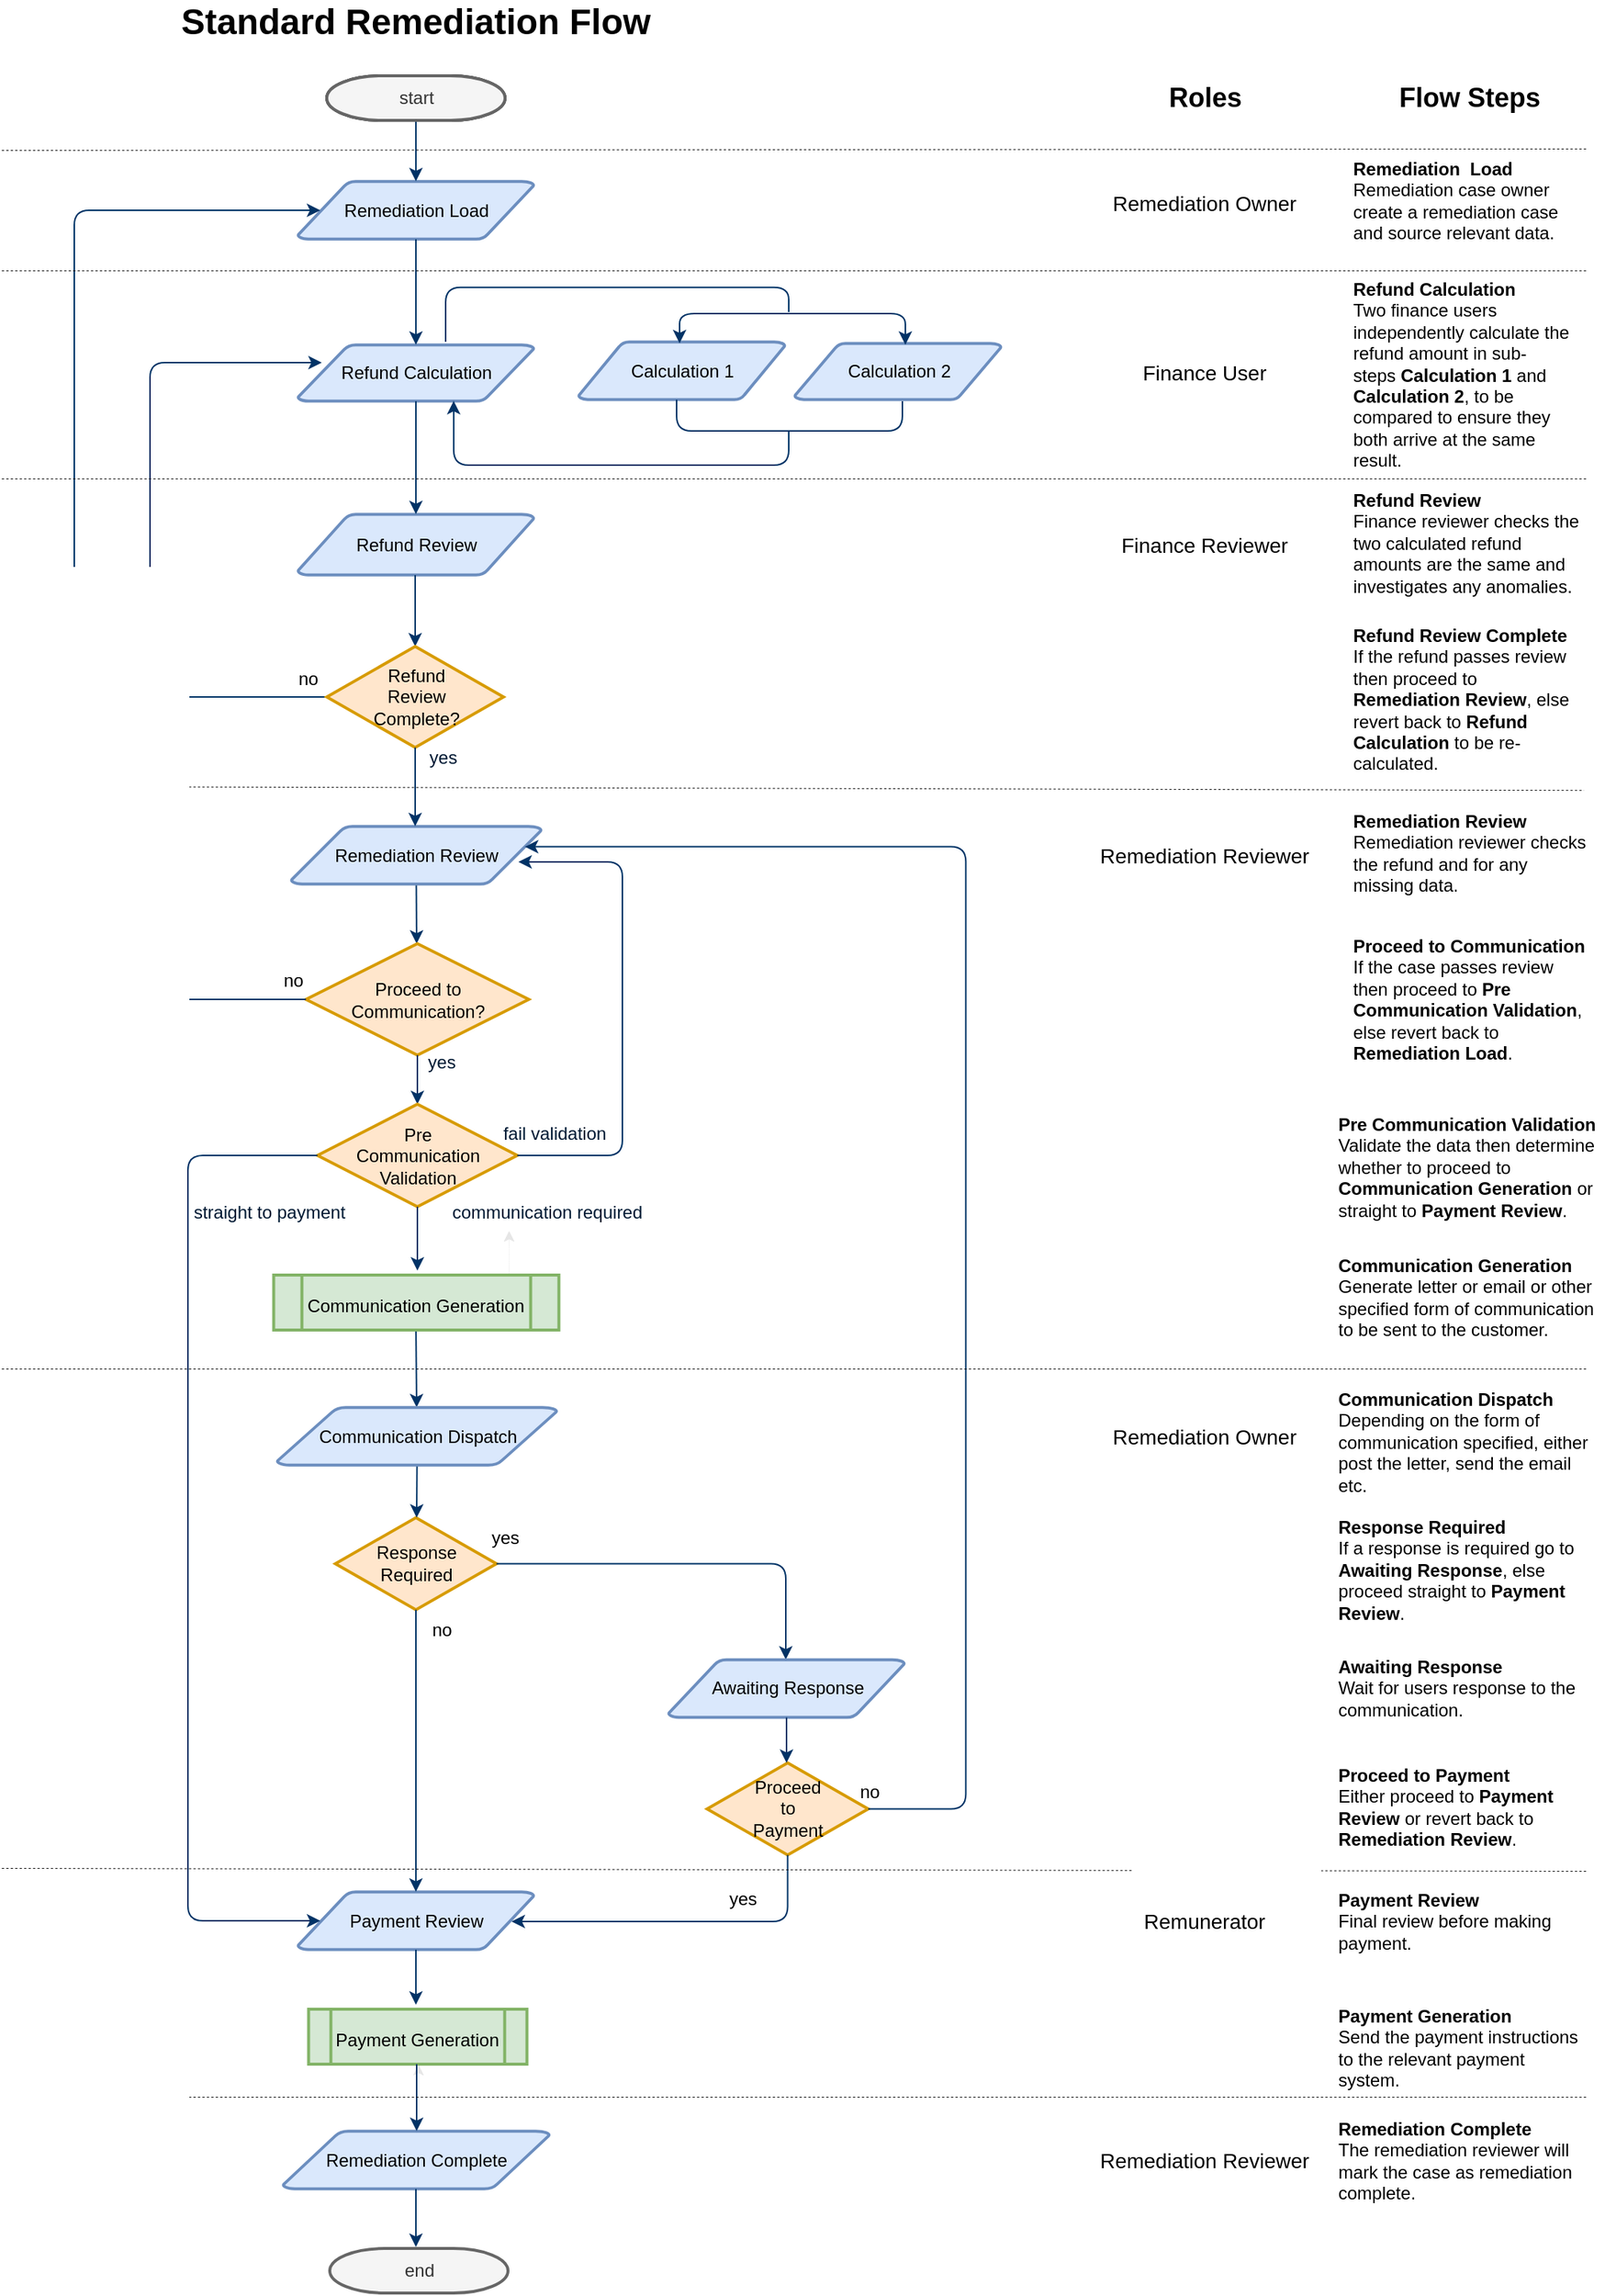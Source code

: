 <mxfile version="18.1.2" type="device"><diagram id="6a731a19-8d31-9384-78a2-239565b7b9f0" name="Page-1"><mxGraphModel dx="1247" dy="699" grid="1" gridSize="10" guides="1" tooltips="1" connect="1" arrows="1" fold="1" page="1" pageScale="1" pageWidth="1169" pageHeight="827" background="none" math="0" shadow="0"><root><mxCell id="0"/><mxCell id="1" parent="0"/><mxCell id="2" value="start" style="shape=mxgraph.flowchart.terminator;strokeWidth=2;gradientColor=none;gradientDirection=north;fontStyle=0;html=1;" parent="1" vertex="1"><mxGeometry x="271" y="81" width="120" height="30" as="geometry"/></mxCell><mxCell id="3" value="Remediation Load" style="shape=mxgraph.flowchart.data;strokeWidth=2;gradientDirection=north;fontStyle=0;html=1;fillColor=#dae8fc;strokeColor=#6c8ebf;" parent="1" vertex="1"><mxGeometry x="251.5" y="152" width="159" height="39" as="geometry"/></mxCell><mxCell id="4" value="Refund Calculation" style="shape=mxgraph.flowchart.data;strokeWidth=2;gradientDirection=north;fontStyle=0;html=1;fillColor=#dae8fc;strokeColor=#6c8ebf;" parent="1" vertex="1"><mxGeometry x="251.5" y="262" width="159" height="38" as="geometry"/></mxCell><mxCell id="7" style="fontStyle=1;strokeColor=#003366;strokeWidth=1;html=1;" parent="1" source="2" target="3" edge="1"><mxGeometry relative="1" as="geometry"/></mxCell><mxCell id="9" style="fontStyle=1;strokeColor=#003366;strokeWidth=1;html=1;exitX=0.5;exitY=1;exitDx=0;exitDy=0;exitPerimeter=0;" parent="1" source="3" target="4" edge="1"><mxGeometry relative="1" as="geometry"><mxPoint x="329.5" y="251" as="sourcePoint"/><mxPoint x="330" y="301" as="targetPoint"/></mxGeometry></mxCell><mxCell id="13" value="Refund Review" style="shape=mxgraph.flowchart.data;strokeWidth=2;gradientDirection=north;fontStyle=0;html=1;fillColor=#dae8fc;strokeColor=#6c8ebf;" parent="1" vertex="1"><mxGeometry x="251.5" y="376" width="159" height="41" as="geometry"/></mxCell><mxCell id="17" value="" style="edgeStyle=elbowEdgeStyle;elbow=horizontal;fontStyle=1;strokeColor=#003366;strokeWidth=1;html=1;" parent="1" source="4" target="13" edge="1"><mxGeometry x="11" y="53" width="100" height="100" as="geometry"><mxPoint x="11" y="153" as="sourcePoint"/><mxPoint x="111" y="53" as="targetPoint"/></mxGeometry></mxCell><mxCell id="21" value="" style="edgeStyle=elbowEdgeStyle;elbow=horizontal;fontStyle=1;strokeColor=#003366;strokeWidth=1;html=1;entryX=0.5;entryY=0;entryDx=0;entryDy=0;entryPerimeter=0;" parent="1" source="13" target="iM50HXTW-VpUCicbooZw-65" edge="1"><mxGeometry x="11" y="63" width="100" height="100" as="geometry"><mxPoint x="11" y="163" as="sourcePoint"/><mxPoint x="332" y="623" as="targetPoint"/></mxGeometry></mxCell><mxCell id="23" value="" style="edgeStyle=elbowEdgeStyle;elbow=horizontal;exitX=0.5;exitY=1;exitPerimeter=0;fontStyle=1;strokeColor=#003366;strokeWidth=1;html=1;exitDx=0;exitDy=0;entryX=0.5;entryY=0;entryDx=0;entryDy=0;entryPerimeter=0;" parent="1" source="iM50HXTW-VpUCicbooZw-66" target="iM50HXTW-VpUCicbooZw-68" edge="1"><mxGeometry x="10" y="-47" width="100" height="100" as="geometry"><mxPoint x="331" y="813" as="sourcePoint"/><mxPoint x="332" y="646" as="targetPoint"/><Array as="points"/></mxGeometry></mxCell><mxCell id="24" value="Response &lt;br&gt;Required" style="shape=mxgraph.flowchart.decision;strokeWidth=2;gradientDirection=north;fontStyle=0;html=1;fillColor=#ffe6cc;strokeColor=#d79b00;" parent="1" vertex="1"><mxGeometry x="276.75" y="1051.25" width="108.5" height="62" as="geometry"/></mxCell><mxCell id="27" value="yes" style="text;fontStyle=0;html=1;strokeColor=none;gradientColor=none;fillColor=none;strokeWidth=2;" parent="1" vertex="1"><mxGeometry x="380" y="1051.25" width="40" height="26" as="geometry"/></mxCell><mxCell id="40" value="end" style="shape=mxgraph.flowchart.terminator;strokeWidth=2;gradientDirection=north;fontStyle=0;html=1;fillColor=#f5f5f5;fontColor=#333333;strokeColor=#666666;" parent="1" vertex="1"><mxGeometry x="273" y="1543" width="120" height="30" as="geometry"/></mxCell><mxCell id="46" value="no" style="text;fontStyle=0;html=1;strokeColor=none;gradientColor=none;fillColor=none;strokeWidth=2;" parent="1" vertex="1"><mxGeometry x="340" y="1113.25" width="40" height="26" as="geometry"/></mxCell><mxCell id="54" value="" style="edgeStyle=elbowEdgeStyle;elbow=horizontal;exitX=0.5;exitY=1;entryX=0.095;entryY=0.5;entryPerimeter=0;fontStyle=1;strokeColor=#003366;strokeWidth=1;html=1;entryDx=0;entryDy=0;exitDx=0;exitDy=0;" parent="1" source="iM50HXTW-VpUCicbooZw-89" edge="1"><mxGeometry x="12" y="53" width="100" height="100" as="geometry"><mxPoint x="284" y="460.5" as="sourcePoint"/><mxPoint x="267.605" y="274" as="targetPoint"/><Array as="points"><mxPoint x="152" y="473"/><mxPoint x="132" y="1023"/></Array></mxGeometry></mxCell><mxCell id="iM50HXTW-VpUCicbooZw-56" value="" style="edgeStyle=elbowEdgeStyle;elbow=vertical;fontStyle=1;strokeColor=#003366;strokeWidth=1;html=1;endArrow=none;endFill=0;" parent="1" edge="1"><mxGeometry x="-214.37" y="-926.6" width="100" height="100" as="geometry"><mxPoint x="351" y="260" as="sourcePoint"/><mxPoint x="582" y="240" as="targetPoint"/><Array as="points"><mxPoint x="400.63" y="223.4"/><mxPoint x="410.63" y="213.4"/><mxPoint x="410.63" y="253.4"/><mxPoint x="610.63" y="233.4"/><mxPoint x="410.63" y="253.4"/><mxPoint x="610.63" y="223.4"/><mxPoint x="640.63" y="213.4"/><mxPoint x="550.63" y="203.4"/><mxPoint x="450.63" y="313.4"/><mxPoint x="450.63" y="243.4"/><mxPoint x="570.63" y="233.4"/><mxPoint x="550.63" y="283.4"/><mxPoint x="490.63" y="323.4"/><mxPoint x="450.63" y="273.4"/><mxPoint x="450.63" y="263.4"/><mxPoint x="490.63" y="243.4"/><mxPoint x="430.63" y="273.4"/><mxPoint x="450.63" y="223.4"/><mxPoint x="620.63" y="173.4"/></Array></mxGeometry></mxCell><mxCell id="iM50HXTW-VpUCicbooZw-57" value="Calculation 1" style="shape=mxgraph.flowchart.data;strokeWidth=2;gradientDirection=north;fontStyle=0;html=1;fillColor=#dae8fc;strokeColor=#6c8ebf;" parent="1" vertex="1"><mxGeometry x="440.5" y="260" width="139" height="39" as="geometry"/></mxCell><mxCell id="iM50HXTW-VpUCicbooZw-61" value="Calculation 2" style="shape=mxgraph.flowchart.data;strokeWidth=2;gradientDirection=north;fontStyle=0;html=1;fillColor=#dae8fc;strokeColor=#6c8ebf;" parent="1" vertex="1"><mxGeometry x="586" y="261" width="139" height="38" as="geometry"/></mxCell><mxCell id="iM50HXTW-VpUCicbooZw-62" value="" style="edgeStyle=elbowEdgeStyle;elbow=vertical;fontStyle=1;strokeColor=#003366;strokeWidth=1;html=1;startArrow=classic;endFill=1;" parent="1" edge="1"><mxGeometry x="188" y="-1209" width="100" height="100" as="geometry"><mxPoint x="660.5" y="262" as="sourcePoint"/><mxPoint x="508.5" y="261" as="targetPoint"/><Array as="points"><mxPoint x="610.5" y="241"/></Array></mxGeometry></mxCell><mxCell id="iM50HXTW-VpUCicbooZw-63" value="" style="edgeStyle=elbowEdgeStyle;elbow=vertical;fontStyle=1;strokeColor=#003366;strokeWidth=1;html=1;exitX=0.66;exitY=0.995;exitDx=0;exitDy=0;exitPerimeter=0;startArrow=classic;endArrow=none;endFill=0;" parent="1" source="4" edge="1"><mxGeometry x="-214.37" y="-845.6" width="100" height="100" as="geometry"><mxPoint x="350.997" y="336.0" as="sourcePoint"/><mxPoint x="582" y="320" as="targetPoint"/><Array as="points"><mxPoint x="481" y="343"/><mxPoint x="410.63" y="294.4"/><mxPoint x="410.63" y="334.4"/><mxPoint x="610.63" y="314.4"/><mxPoint x="410.63" y="334.4"/><mxPoint x="610.63" y="304.4"/><mxPoint x="640.63" y="294.4"/><mxPoint x="550.63" y="284.4"/><mxPoint x="450.63" y="394.4"/><mxPoint x="450.63" y="324.4"/><mxPoint x="570.63" y="314.4"/><mxPoint x="550.63" y="364.4"/><mxPoint x="490.63" y="404.4"/><mxPoint x="450.63" y="354.4"/><mxPoint x="450.63" y="344.4"/><mxPoint x="490.63" y="324.4"/><mxPoint x="430.63" y="354.4"/><mxPoint x="450.63" y="304.4"/><mxPoint x="620.63" y="254.4"/></Array></mxGeometry></mxCell><mxCell id="iM50HXTW-VpUCicbooZw-65" value="Refund&lt;br&gt;Review&lt;br&gt;Complete?" style="shape=mxgraph.flowchart.decision;strokeWidth=2;gradientDirection=north;fontStyle=0;html=1;fillColor=#ffe6cc;strokeColor=#d79b00;" parent="1" vertex="1"><mxGeometry x="271" y="465" width="119" height="68" as="geometry"/></mxCell><mxCell id="iM50HXTW-VpUCicbooZw-66" value="&lt;font style=&quot;font-size: 12px;&quot;&gt;Remediation&amp;nbsp;Review&lt;/font&gt;" style="shape=mxgraph.flowchart.data;strokeWidth=2;gradientDirection=north;fontStyle=0;html=1;fillColor=#dae8fc;strokeColor=#6c8ebf;" parent="1" vertex="1"><mxGeometry x="247" y="586" width="168.5" height="39" as="geometry"/></mxCell><mxCell id="iM50HXTW-VpUCicbooZw-67" value="" style="edgeStyle=elbowEdgeStyle;elbow=horizontal;fontStyle=1;strokeColor=#003366;strokeWidth=1;html=1;" parent="1" source="iM50HXTW-VpUCicbooZw-65" target="iM50HXTW-VpUCicbooZw-66" edge="1"><mxGeometry x="9" y="-148" width="100" height="100" as="geometry"><mxPoint x="330" y="712" as="sourcePoint"/><mxPoint x="330" y="772" as="targetPoint"/></mxGeometry></mxCell><mxCell id="iM50HXTW-VpUCicbooZw-68" value="Proceed to&lt;br&gt;Communication?" style="shape=mxgraph.flowchart.decision;strokeWidth=2;gradientDirection=north;fontStyle=0;html=1;fillColor=#ffe6cc;strokeColor=#d79b00;" parent="1" vertex="1"><mxGeometry x="257" y="665" width="150" height="75" as="geometry"/></mxCell><mxCell id="iM50HXTW-VpUCicbooZw-70" value="yes" style="text;fontColor=#001933;fontStyle=0;html=1;strokeColor=none;gradientColor=none;fillColor=none;strokeWidth=2;align=center;" parent="1" vertex="1"><mxGeometry x="329" y="526" width="40" height="26" as="geometry"/></mxCell><mxCell id="iM50HXTW-VpUCicbooZw-72" value="" style="edgeStyle=elbowEdgeStyle;elbow=horizontal;exitX=0.5;exitY=1;fontStyle=1;strokeColor=#003366;strokeWidth=1;html=1;exitDx=0;exitDy=0;exitPerimeter=0;entryX=0.5;entryY=0;entryDx=0;entryDy=0;entryPerimeter=0;" parent="1" target="iM50HXTW-VpUCicbooZw-115" edge="1"><mxGeometry x="7" y="130" width="100" height="100" as="geometry"><mxPoint x="332" y="740" as="sourcePoint"/><mxPoint x="332" y="780" as="targetPoint"/><Array as="points"/></mxGeometry></mxCell><mxCell id="iM50HXTW-VpUCicbooZw-73" value="yes" style="text;fontColor=#001933;fontStyle=0;html=1;strokeColor=none;gradientColor=none;fillColor=none;strokeWidth=2;align=center;" parent="1" vertex="1"><mxGeometry x="328" y="731" width="40" height="26" as="geometry"/></mxCell><mxCell id="iM50HXTW-VpUCicbooZw-76" value="" style="edgeStyle=elbowEdgeStyle;elbow=horizontal;exitX=0;exitY=0.5;exitPerimeter=0;entryX=0.095;entryY=0.5;entryPerimeter=0;fontStyle=1;strokeColor=#003366;strokeWidth=1;html=1;entryDx=0;entryDy=0;exitDx=0;exitDy=0;" parent="1" source="iM50HXTW-VpUCicbooZw-68" target="3" edge="1"><mxGeometry x="0.5" y="280" width="100" height="100" as="geometry"><mxPoint x="272.5" y="868.5" as="sourcePoint"/><mxPoint x="256.105" y="590" as="targetPoint"/><Array as="points"><mxPoint x="101" y="731"/><mxPoint x="120.5" y="1250"/></Array></mxGeometry></mxCell><mxCell id="iM50HXTW-VpUCicbooZw-77" value="no" style="text;fontStyle=0;html=1;strokeColor=none;gradientColor=none;fillColor=none;strokeWidth=2;" parent="1" vertex="1"><mxGeometry x="240" y="676" width="40" height="26" as="geometry"/></mxCell><mxCell id="iM50HXTW-VpUCicbooZw-81" value="" style="edgeStyle=elbowEdgeStyle;elbow=horizontal;fontStyle=1;strokeColor=#003366;strokeWidth=1;html=1;exitX=0.5;exitY=1;exitDx=0;exitDy=0;exitPerimeter=0;" parent="1" edge="1" source="iM50HXTW-VpUCicbooZw-128"><mxGeometry x="8.96" y="14.5" width="100" height="100" as="geometry"><mxPoint x="330.0" y="1017.901" as="sourcePoint"/><mxPoint x="330.96" y="1051.25" as="targetPoint"/><Array as="points"/></mxGeometry></mxCell><mxCell id="iM50HXTW-VpUCicbooZw-83" value="" style="edgeStyle=elbowEdgeStyle;elbow=horizontal;fontStyle=1;strokeColor=#003366;strokeWidth=1;html=1;exitX=0.492;exitY=0.843;exitDx=0;exitDy=0;exitPerimeter=0;entryX=0.5;entryY=0;entryDx=0;entryDy=0;entryPerimeter=0;" parent="1" target="iM50HXTW-VpUCicbooZw-128" edge="1"><mxGeometry x="11" y="22.25" width="100" height="100" as="geometry"><mxPoint x="331.04" y="923.72" as="sourcePoint"/><mxPoint x="332" y="965" as="targetPoint"/></mxGeometry></mxCell><mxCell id="iM50HXTW-VpUCicbooZw-87" value="" style="edgeStyle=elbowEdgeStyle;elbow=vertical;fontStyle=1;strokeColor=#003366;strokeWidth=1;html=1;startArrow=none;endFill=0;startFill=0;endArrow=none;" parent="1" edge="1"><mxGeometry x="186" y="-1171" width="100" height="100" as="geometry"><mxPoint x="658.5" y="300" as="sourcePoint"/><mxPoint x="506.5" y="299" as="targetPoint"/><Array as="points"><mxPoint x="578.5" y="320"/></Array></mxGeometry></mxCell><mxCell id="iM50HXTW-VpUCicbooZw-89" value="no" style="text;fontStyle=0;html=1;strokeColor=none;gradientColor=none;fillColor=none;strokeWidth=2;" parent="1" vertex="1"><mxGeometry x="250" y="473" width="40" height="26" as="geometry"/></mxCell><mxCell id="iM50HXTW-VpUCicbooZw-95" value="Proceed&lt;br&gt;to &lt;br&gt;Payment" style="shape=mxgraph.flowchart.decision;strokeWidth=2;gradientDirection=north;fontStyle=0;html=1;fillColor=#ffe6cc;strokeColor=#d79b00;" parent="1" vertex="1"><mxGeometry x="527" y="1216.25" width="108.5" height="62" as="geometry"/></mxCell><mxCell id="iM50HXTW-VpUCicbooZw-96" value="" style="edgeStyle=elbowEdgeStyle;elbow=horizontal;exitX=1;exitY=0.5;exitPerimeter=0;fontStyle=1;strokeColor=#003366;strokeWidth=1;html=1;endArrow=classic;endFill=1;entryX=0.5;entryY=0;entryDx=0;entryDy=0;entryPerimeter=0;" parent="1" source="24" target="iM50HXTW-VpUCicbooZw-97" edge="1"><mxGeometry x="11" y="281" width="100" height="100" as="geometry"><mxPoint x="385.25" y="1082.25" as="sourcePoint"/><mxPoint x="590" y="1070" as="targetPoint"/><Array as="points"><mxPoint x="580" y="1100"/></Array></mxGeometry></mxCell><mxCell id="iM50HXTW-VpUCicbooZw-97" value="Awaiting Response" style="shape=mxgraph.flowchart.data;strokeWidth=2;gradientDirection=north;fontStyle=0;html=1;fillColor=#dae8fc;strokeColor=#6c8ebf;" parent="1" vertex="1"><mxGeometry x="501" y="1146.75" width="159" height="39" as="geometry"/></mxCell><mxCell id="iM50HXTW-VpUCicbooZw-101" value="" style="edgeStyle=elbowEdgeStyle;elbow=horizontal;exitX=1;exitY=0.5;exitPerimeter=0;entryX=0.934;entryY=0.354;fontStyle=1;strokeColor=#003366;strokeWidth=1;html=1;entryDx=0;entryDy=0;exitDx=0;exitDy=0;entryPerimeter=0;" parent="1" source="iM50HXTW-VpUCicbooZw-95" edge="1" target="iM50HXTW-VpUCicbooZw-66"><mxGeometry x="391.2" y="852" width="100" height="100" as="geometry"><mxPoint x="663.2" y="1259.5" as="sourcePoint"/><mxPoint x="646.805" y="1073" as="targetPoint"/><Array as="points"><mxPoint x="701.2" y="1162.25"/><mxPoint x="511.2" y="1822"/></Array></mxGeometry></mxCell><mxCell id="iM50HXTW-VpUCicbooZw-146" value="" style="edgeStyle=elbowEdgeStyle;rounded=1;orthogonalLoop=1;jettySize=auto;html=1;dashed=1;dashPattern=1 1;fontSize=18;startArrow=none;startFill=0;endArrow=classic;endFill=1;strokeColor=#E6E6E6;strokeWidth=0.5;" parent="1" source="iM50HXTW-VpUCicbooZw-103" target="iM50HXTW-VpUCicbooZw-122" edge="1"><mxGeometry relative="1" as="geometry"/></mxCell><mxCell id="iM50HXTW-VpUCicbooZw-103" value="&lt;font style=&quot;font-size: 12px;&quot;&gt;Remediation&amp;nbsp;Complete&lt;/font&gt;" style="shape=mxgraph.flowchart.data;strokeWidth=2;gradientDirection=north;fontStyle=0;html=1;fillColor=#dae8fc;strokeColor=#6c8ebf;" parent="1" vertex="1"><mxGeometry x="241.5" y="1464" width="179.5" height="39" as="geometry"/></mxCell><mxCell id="iM50HXTW-VpUCicbooZw-105" value="Payment Review" style="shape=mxgraph.flowchart.data;strokeWidth=2;gradientDirection=north;fontStyle=0;html=1;fillColor=#dae8fc;strokeColor=#6c8ebf;" parent="1" vertex="1"><mxGeometry x="251.5" y="1303" width="159" height="39" as="geometry"/></mxCell><mxCell id="iM50HXTW-VpUCicbooZw-106" value="" style="edgeStyle=elbowEdgeStyle;elbow=vertical;exitX=0.5;exitY=1;exitPerimeter=0;fontStyle=1;strokeColor=#003366;strokeWidth=1;html=1;exitDx=0;exitDy=0;entryX=0.905;entryY=0.5;entryDx=0;entryDy=0;entryPerimeter=0;" parent="1" source="iM50HXTW-VpUCicbooZw-95" target="iM50HXTW-VpUCicbooZw-105" edge="1"><mxGeometry x="111" y="92" width="100" height="100" as="geometry"><mxPoint x="572.75" y="1296.25" as="sourcePoint"/><mxPoint x="471" y="1343" as="targetPoint"/><Array as="points"><mxPoint x="481" y="1323"/></Array></mxGeometry></mxCell><mxCell id="iM50HXTW-VpUCicbooZw-107" style="edgeStyle=elbowEdgeStyle;rounded=1;orthogonalLoop=1;jettySize=auto;html=1;entryX=0.5;entryY=0;entryDx=0;entryDy=0;entryPerimeter=0;startArrow=none;startFill=0;endArrow=classic;endFill=1;" parent="1" source="iM50HXTW-VpUCicbooZw-105" target="iM50HXTW-VpUCicbooZw-105" edge="1"><mxGeometry relative="1" as="geometry"/></mxCell><mxCell id="iM50HXTW-VpUCicbooZw-109" value="" style="edgeStyle=elbowEdgeStyle;elbow=horizontal;fontStyle=1;strokeColor=#003366;strokeWidth=1;html=1;exitX=0.5;exitY=1;exitDx=0;exitDy=0;exitPerimeter=0;entryX=0.5;entryY=0;entryDx=0;entryDy=0;entryPerimeter=0;" parent="1" source="24" target="iM50HXTW-VpUCicbooZw-105" edge="1"><mxGeometry x="9.96" y="135.85" width="100" height="100" as="geometry"><mxPoint x="331" y="1139.251" as="sourcePoint"/><mxPoint x="331" y="1201" as="targetPoint"/></mxGeometry></mxCell><mxCell id="iM50HXTW-VpUCicbooZw-110" value="" style="edgeStyle=elbowEdgeStyle;elbow=horizontal;fontStyle=1;strokeColor=#003366;strokeWidth=1;html=1;exitX=0.5;exitY=1;exitDx=0;exitDy=0;exitPerimeter=0;" parent="1" source="iM50HXTW-VpUCicbooZw-105" edge="1"><mxGeometry x="9.96" y="370.85" width="100" height="100" as="geometry"><mxPoint x="331" y="1348.25" as="sourcePoint"/><mxPoint x="331" y="1379" as="targetPoint"/></mxGeometry></mxCell><mxCell id="iM50HXTW-VpUCicbooZw-111" value="" style="edgeStyle=elbowEdgeStyle;elbow=horizontal;fontStyle=1;strokeColor=#003366;strokeWidth=1;html=1;" parent="1" source="iM50HXTW-VpUCicbooZw-103" edge="1"><mxGeometry x="9.96" y="533.85" width="100" height="100" as="geometry"><mxPoint x="331" y="1505" as="sourcePoint"/><mxPoint x="331" y="1542" as="targetPoint"/></mxGeometry></mxCell><mxCell id="iM50HXTW-VpUCicbooZw-114" value="Standard Remediation Flow" style="text;html=1;strokeColor=none;fillColor=none;align=center;verticalAlign=middle;whiteSpace=wrap;rounded=0;fontSize=24;fontStyle=1" parent="1" vertex="1"><mxGeometry x="153.25" y="30" width="355.5" height="30" as="geometry"/></mxCell><mxCell id="iM50HXTW-VpUCicbooZw-115" value="Pre&lt;br&gt;Communication&lt;br&gt;Validation" style="shape=mxgraph.flowchart.decision;strokeWidth=2;gradientDirection=north;fontStyle=0;html=1;fillColor=#ffe6cc;strokeColor=#d79b00;" parent="1" vertex="1"><mxGeometry x="264.75" y="773" width="134.5" height="69" as="geometry"/></mxCell><mxCell id="iM50HXTW-VpUCicbooZw-116" value="" style="edgeStyle=elbowEdgeStyle;elbow=horizontal;exitX=0.5;exitY=1;exitPerimeter=0;fontStyle=1;strokeColor=#003366;strokeWidth=1;html=1;exitDx=0;exitDy=0;" parent="1" source="iM50HXTW-VpUCicbooZw-115" edge="1"><mxGeometry x="10" y="176" width="100" height="100" as="geometry"><mxPoint x="331" y="848" as="sourcePoint"/><mxPoint x="332" y="885" as="targetPoint"/><Array as="points"/></mxGeometry></mxCell><mxCell id="iM50HXTW-VpUCicbooZw-117" value="" style="edgeStyle=elbowEdgeStyle;elbow=horizontal;exitX=1;exitY=0.5;exitPerimeter=0;fontStyle=1;strokeColor=#003366;strokeWidth=1;html=1;exitDx=0;exitDy=0;" parent="1" source="iM50HXTW-VpUCicbooZw-115" edge="1"><mxGeometry x="150.2" y="501" width="100" height="100" as="geometry"><mxPoint x="386" y="804.25" as="sourcePoint"/><mxPoint x="400" y="610" as="targetPoint"/><Array as="points"><mxPoint x="470" y="710"/><mxPoint x="461" y="613"/><mxPoint x="460.2" y="811.25"/><mxPoint x="270.2" y="1471"/></Array></mxGeometry></mxCell><mxCell id="iM50HXTW-VpUCicbooZw-118" value="communication required" style="text;fontColor=#001933;fontStyle=0;html=1;strokeColor=none;gradientColor=none;fillColor=none;strokeWidth=2;align=center;" parent="1" vertex="1"><mxGeometry x="360" y="832" width="117" height="26" as="geometry"/></mxCell><mxCell id="iM50HXTW-VpUCicbooZw-119" value="fail validation" style="text;fontColor=#001933;fontStyle=0;html=1;strokeColor=none;gradientColor=none;fillColor=none;strokeWidth=2;align=center;" parent="1" vertex="1"><mxGeometry x="404" y="779" width="40" height="26" as="geometry"/></mxCell><mxCell id="iM50HXTW-VpUCicbooZw-139" value="" style="edgeStyle=elbowEdgeStyle;rounded=1;orthogonalLoop=1;jettySize=auto;html=1;dashed=1;dashPattern=1 1;fontSize=18;startArrow=none;startFill=0;endArrow=classic;endFill=1;strokeColor=#E6E6E6;strokeWidth=0.5;" parent="1" source="iM50HXTW-VpUCicbooZw-120" target="iM50HXTW-VpUCicbooZw-118" edge="1"><mxGeometry relative="1" as="geometry"/></mxCell><mxCell id="iM50HXTW-VpUCicbooZw-120" value="&lt;span style=&quot;font-size: 12px&quot;&gt;Communication Generation&lt;/span&gt;" style="shape=process;whiteSpace=wrap;html=1;backgroundOutline=1;fontSize=18;strokeWidth=2;fillColor=#d5e8d4;strokeColor=#82b366;" parent="1" vertex="1"><mxGeometry x="235.25" y="888" width="192" height="37" as="geometry"/></mxCell><mxCell id="iM50HXTW-VpUCicbooZw-122" value="&lt;span style=&quot;font-size: 12px&quot;&gt;Payment Generation&lt;/span&gt;" style="shape=process;whiteSpace=wrap;html=1;backgroundOutline=1;fontSize=18;strokeWidth=2;fillColor=#d5e8d4;strokeColor=#82b366;" parent="1" vertex="1"><mxGeometry x="258.75" y="1382" width="147" height="37" as="geometry"/></mxCell><mxCell id="iM50HXTW-VpUCicbooZw-124" value="start" style="shape=mxgraph.flowchart.terminator;strokeWidth=2;gradientDirection=north;fontStyle=0;html=1;fillColor=#f5f5f5;fontColor=#333333;strokeColor=#666666;" parent="1" vertex="1"><mxGeometry x="271" y="81" width="120" height="30" as="geometry"/></mxCell><mxCell id="iM50HXTW-VpUCicbooZw-128" value="&lt;span&gt;Communication Dispatch&lt;/span&gt;" style="shape=mxgraph.flowchart.data;strokeWidth=2;gradientDirection=north;fontStyle=0;html=1;fillColor=#dae8fc;strokeColor=#6c8ebf;" parent="1" vertex="1"><mxGeometry x="237.5" y="977" width="188.5" height="39" as="geometry"/></mxCell><mxCell id="iM50HXTW-VpUCicbooZw-129" value="" style="edgeStyle=elbowEdgeStyle;elbow=horizontal;fontStyle=1;strokeColor=#003366;strokeWidth=1;html=1;entryX=0.5;entryY=0;entryDx=0;entryDy=0;entryPerimeter=0;" parent="1" source="iM50HXTW-VpUCicbooZw-122" target="iM50HXTW-VpUCicbooZw-103" edge="1"><mxGeometry x="10.96" y="442.85" width="100" height="100" as="geometry"><mxPoint x="332" y="1422" as="sourcePoint"/><mxPoint x="332" y="1451" as="targetPoint"/></mxGeometry></mxCell><mxCell id="iM50HXTW-VpUCicbooZw-130" value="yes" style="text;fontStyle=0;html=1;strokeColor=none;gradientColor=none;fillColor=none;strokeWidth=2;" parent="1" vertex="1"><mxGeometry x="540" y="1294.25" width="40" height="26" as="geometry"/></mxCell><mxCell id="iM50HXTW-VpUCicbooZw-132" value="no" style="text;fontStyle=0;html=1;strokeColor=none;gradientColor=none;fillColor=none;strokeWidth=2;" parent="1" vertex="1"><mxGeometry x="628" y="1222.25" width="40" height="26" as="geometry"/></mxCell><mxCell id="iM50HXTW-VpUCicbooZw-134" value="" style="endArrow=none;dashed=1;html=1;rounded=1;fontSize=18;strokeWidth=0.5;" parent="1" edge="1"><mxGeometry width="50" height="50" relative="1" as="geometry"><mxPoint x="52" y="131" as="sourcePoint"/><mxPoint x="1120" y="130" as="targetPoint"/></mxGeometry></mxCell><mxCell id="iM50HXTW-VpUCicbooZw-135" value="" style="endArrow=none;dashed=1;html=1;rounded=1;fontSize=18;strokeWidth=0.5;" parent="1" edge="1"><mxGeometry width="50" height="50" relative="1" as="geometry"><mxPoint x="52" y="212" as="sourcePoint"/><mxPoint x="1120" y="212" as="targetPoint"/></mxGeometry></mxCell><mxCell id="iM50HXTW-VpUCicbooZw-136" value="" style="endArrow=none;dashed=1;html=1;rounded=1;fontSize=18;strokeWidth=0.5;" parent="1" edge="1"><mxGeometry width="50" height="50" relative="1" as="geometry"><mxPoint x="52" y="352" as="sourcePoint"/><mxPoint x="1120" y="352" as="targetPoint"/></mxGeometry></mxCell><mxCell id="iM50HXTW-VpUCicbooZw-137" value="" style="endArrow=none;dashed=1;html=1;rounded=1;fontSize=18;strokeWidth=0.5;entryX=0.982;entryY=1.074;entryDx=0;entryDy=0;entryPerimeter=0;" parent="1" edge="1" target="Y-YEQ9m7-LKktZuaxa1B-57"><mxGeometry width="50" height="50" relative="1" as="geometry"><mxPoint x="52" y="559" as="sourcePoint"/><mxPoint x="1120" y="565" as="targetPoint"/></mxGeometry></mxCell><mxCell id="iM50HXTW-VpUCicbooZw-138" value="" style="endArrow=none;dashed=1;html=1;rounded=1;fontSize=18;strokeWidth=0.5;" parent="1" edge="1"><mxGeometry width="50" height="50" relative="1" as="geometry"><mxPoint x="52" y="951" as="sourcePoint"/><mxPoint x="1120" y="951" as="targetPoint"/></mxGeometry></mxCell><mxCell id="iM50HXTW-VpUCicbooZw-140" value="" style="endArrow=none;dashed=1;html=1;rounded=1;fontSize=18;strokeWidth=0.5;" parent="1" edge="1"><mxGeometry width="50" height="50" relative="1" as="geometry"><mxPoint x="52" y="1287" as="sourcePoint"/><mxPoint x="1120" y="1289" as="targetPoint"/></mxGeometry></mxCell><mxCell id="iM50HXTW-VpUCicbooZw-147" value="" style="endArrow=none;dashed=1;html=1;rounded=1;fontSize=18;strokeWidth=0.5;" parent="1" edge="1"><mxGeometry width="50" height="50" relative="1" as="geometry"><mxPoint x="52" y="1441" as="sourcePoint"/><mxPoint x="1120" y="1441" as="targetPoint"/></mxGeometry></mxCell><mxCell id="iM50HXTW-VpUCicbooZw-148" value="Roles" style="text;strokeColor=none;fillColor=none;html=1;fontSize=18;fontStyle=1;verticalAlign=middle;align=center;" parent="1" vertex="1"><mxGeometry x="812" y="76" width="100" height="40" as="geometry"/></mxCell><mxCell id="iM50HXTW-VpUCicbooZw-149" value="Remediation Owner" style="text;html=1;strokeColor=none;fillColor=none;align=center;verticalAlign=middle;whiteSpace=wrap;rounded=0;fontSize=14;" parent="1" vertex="1"><mxGeometry x="797" y="152" width="130" height="30" as="geometry"/></mxCell><mxCell id="iM50HXTW-VpUCicbooZw-150" value="Finance User" style="text;html=1;strokeColor=none;fillColor=none;align=center;verticalAlign=middle;whiteSpace=wrap;rounded=0;fontSize=14;" parent="1" vertex="1"><mxGeometry x="802" y="266" width="120" height="30" as="geometry"/></mxCell><mxCell id="iM50HXTW-VpUCicbooZw-151" value="Finance Reviewer" style="text;html=1;strokeColor=none;fillColor=none;align=center;verticalAlign=middle;whiteSpace=wrap;rounded=0;fontSize=14;" parent="1" vertex="1"><mxGeometry x="802" y="381.5" width="120" height="30" as="geometry"/></mxCell><mxCell id="iM50HXTW-VpUCicbooZw-153" value="Remediation&amp;nbsp;Reviewer" style="text;html=1;strokeColor=none;fillColor=none;align=center;verticalAlign=middle;whiteSpace=wrap;rounded=0;fontSize=14;" parent="1" vertex="1"><mxGeometry x="792" y="1468.5" width="140" height="30" as="geometry"/></mxCell><mxCell id="iM50HXTW-VpUCicbooZw-154" value="Remediation&amp;nbsp;Owner" style="text;html=1;strokeColor=none;fillColor=none;align=center;verticalAlign=middle;whiteSpace=wrap;rounded=0;fontSize=14;" parent="1" vertex="1"><mxGeometry x="802" y="981.5" width="120" height="30" as="geometry"/></mxCell><mxCell id="iM50HXTW-VpUCicbooZw-155" value="Remunerator" style="text;html=1;strokeColor=none;fillColor=none;align=center;verticalAlign=middle;whiteSpace=wrap;rounded=0;fontSize=14;" parent="1" vertex="1"><mxGeometry x="792" y="1307.5" width="140" height="30" as="geometry"/></mxCell><mxCell id="iM50HXTW-VpUCicbooZw-156" value="Remediation Reviewer" style="text;html=1;strokeColor=none;fillColor=none;align=center;verticalAlign=middle;whiteSpace=wrap;rounded=0;fontSize=14;" parent="1" vertex="1"><mxGeometry x="782" y="590.5" width="160" height="30" as="geometry"/></mxCell><mxCell id="Y-YEQ9m7-LKktZuaxa1B-54" value="&lt;b&gt;Remediation&amp;nbsp; Load&lt;/b&gt;&lt;br&gt;Remediation&amp;nbsp;case owner create a remediation case and source relevant data." style="text;html=1;strokeColor=none;fillColor=none;align=left;verticalAlign=top;whiteSpace=wrap;rounded=0;" parent="1" vertex="1"><mxGeometry x="960" y="130.38" width="160" height="73.25" as="geometry"/></mxCell><mxCell id="Y-YEQ9m7-LKktZuaxa1B-55" value="&lt;b&gt;Refund Calculation&lt;/b&gt;&lt;br&gt;Two finance users independently calculate the refund amount in sub-steps&amp;nbsp;&lt;b&gt;Calculation 1&lt;/b&gt; and &lt;b&gt;Calculation 2&lt;/b&gt;, to be compared to ensure they both arrive at the same result." style="text;html=1;strokeColor=none;fillColor=none;align=left;verticalAlign=top;whiteSpace=wrap;rounded=0;" parent="1" vertex="1"><mxGeometry x="960" y="210.54" width="160" height="137.91" as="geometry"/></mxCell><mxCell id="Y-YEQ9m7-LKktZuaxa1B-56" value="&lt;b&gt;Refund Review&lt;/b&gt;&lt;br&gt;Finance reviewer checks the two calculated refund amounts are the same and investigates any anomalies." style="text;html=1;strokeColor=none;fillColor=none;align=left;verticalAlign=top;whiteSpace=wrap;rounded=0;" parent="1" vertex="1"><mxGeometry x="960" y="353.37" width="160" height="86.25" as="geometry"/></mxCell><mxCell id="Y-YEQ9m7-LKktZuaxa1B-57" value="&lt;b&gt;Refund Review Complete&lt;/b&gt;&lt;br&gt;If the refund passes review then proceed to &lt;b&gt;Remediation Review&lt;/b&gt;, else revert back to &lt;b&gt;Refund Calculation&lt;/b&gt; to be re-calculated." style="text;html=1;strokeColor=none;fillColor=none;align=left;verticalAlign=top;whiteSpace=wrap;rounded=0;" parent="1" vertex="1"><mxGeometry x="960" y="444.43" width="160" height="109.13" as="geometry"/></mxCell><mxCell id="Y-YEQ9m7-LKktZuaxa1B-58" value="Flow Steps" style="text;strokeColor=none;fillColor=none;html=1;fontSize=18;fontStyle=1;verticalAlign=middle;align=center;" parent="1" vertex="1"><mxGeometry x="990" y="76" width="100" height="40" as="geometry"/></mxCell><mxCell id="ip6nH6gP3TSkzvol2YIc-54" value="&lt;b&gt;Remediation Review&lt;/b&gt;&lt;br&gt;Remediation reviewer checks the refund and for any missing data." style="text;html=1;strokeColor=none;fillColor=none;align=left;verticalAlign=top;whiteSpace=wrap;rounded=0;" vertex="1" parent="1"><mxGeometry x="960" y="569.19" width="160" height="72.62" as="geometry"/></mxCell><mxCell id="ip6nH6gP3TSkzvol2YIc-55" value="&lt;b&gt;Proceed to Communication&lt;/b&gt;&lt;br&gt;If the case passes review then proceed to &lt;b&gt;Pre Communication Validation&lt;/b&gt;, else revert back to &lt;b&gt;Remediation Load&lt;/b&gt;." style="text;html=1;strokeColor=none;fillColor=none;align=left;verticalAlign=top;whiteSpace=wrap;rounded=0;" vertex="1" parent="1"><mxGeometry x="960" y="652.5" width="160" height="100" as="geometry"/></mxCell><mxCell id="ip6nH6gP3TSkzvol2YIc-56" value="&lt;b&gt;Pre Communication Validation&lt;br&gt;&lt;/b&gt;Validate the data then determine whether to proceed to&lt;b&gt; Communication Generation&lt;/b&gt; or straight to &lt;b&gt;Payment Review&lt;/b&gt;." style="text;html=1;strokeColor=none;fillColor=none;align=left;verticalAlign=top;whiteSpace=wrap;rounded=0;" vertex="1" parent="1"><mxGeometry x="950" y="773" width="180" height="100" as="geometry"/></mxCell><mxCell id="ip6nH6gP3TSkzvol2YIc-57" value="" style="edgeStyle=elbowEdgeStyle;elbow=horizontal;exitX=0.095;exitY=0.5;exitPerimeter=0;entryX=0;entryY=0.5;entryPerimeter=0;fontStyle=1;strokeColor=#003366;strokeWidth=1;html=1;entryDx=0;entryDy=0;exitDx=0;exitDy=0;endArrow=none;endFill=0;startArrow=classic;startFill=1;" edge="1" parent="1" source="iM50HXTW-VpUCicbooZw-105" target="iM50HXTW-VpUCicbooZw-115"><mxGeometry x="7.71" y="920" width="100" height="100" as="geometry"><mxPoint x="256.76" y="1226.5" as="sourcePoint"/><mxPoint x="257.003" y="1024.5" as="targetPoint"/><Array as="points"><mxPoint x="177.51" y="1139"/><mxPoint x="317.71" y="1230.25"/><mxPoint x="127.71" y="1890"/></Array></mxGeometry></mxCell><mxCell id="ip6nH6gP3TSkzvol2YIc-58" value="straight to payment" style="text;fontColor=#001933;fontStyle=0;html=1;strokeColor=none;gradientColor=none;fillColor=none;strokeWidth=2;align=center;" vertex="1" parent="1"><mxGeometry x="173" y="832" width="117" height="26" as="geometry"/></mxCell><mxCell id="ip6nH6gP3TSkzvol2YIc-59" value="&lt;b&gt;Communication Generation&lt;br&gt;&lt;/b&gt;Generate letter or email or other specified form of communication to be sent to the customer." style="text;html=1;strokeColor=none;fillColor=none;align=left;verticalAlign=top;whiteSpace=wrap;rounded=0;" vertex="1" parent="1"><mxGeometry x="950" y="868" width="180" height="77" as="geometry"/></mxCell><mxCell id="ip6nH6gP3TSkzvol2YIc-60" value="&lt;b&gt;Communication Dispatch&lt;br&gt;&lt;/b&gt;Depending on the form of communication specified, either post the letter, send the email etc." style="text;html=1;strokeColor=none;fillColor=none;align=left;verticalAlign=top;whiteSpace=wrap;rounded=0;" vertex="1" parent="1"><mxGeometry x="950" y="958" width="180" height="77" as="geometry"/></mxCell><mxCell id="ip6nH6gP3TSkzvol2YIc-61" value="&lt;b&gt;Response Required&lt;br&gt;&lt;/b&gt;If a response is required go to &lt;b&gt;Awaiting Response&lt;/b&gt;, else proceed straight to &lt;b&gt;Payment Review&lt;/b&gt;." style="text;html=1;strokeColor=none;fillColor=none;align=left;verticalAlign=top;whiteSpace=wrap;rounded=0;" vertex="1" parent="1"><mxGeometry x="950" y="1043.75" width="180" height="77" as="geometry"/></mxCell><mxCell id="ip6nH6gP3TSkzvol2YIc-62" value="&lt;b&gt;Awaiting Response&lt;br&gt;&lt;/b&gt;Wait for users response to the communication." style="text;html=1;strokeColor=none;fillColor=none;align=left;verticalAlign=top;whiteSpace=wrap;rounded=0;" vertex="1" parent="1"><mxGeometry x="950" y="1137.62" width="180" height="57.25" as="geometry"/></mxCell><mxCell id="ip6nH6gP3TSkzvol2YIc-65" value="&lt;b&gt;Proceed to Payment&lt;br&gt;&lt;/b&gt;Either proceed to &lt;b&gt;Payment Review&lt;/b&gt; or revert back to &lt;b&gt;Remediation Review&lt;/b&gt;." style="text;html=1;strokeColor=none;fillColor=none;align=left;verticalAlign=top;whiteSpace=wrap;rounded=0;" vertex="1" parent="1"><mxGeometry x="950" y="1210.56" width="180" height="73.38" as="geometry"/></mxCell><mxCell id="ip6nH6gP3TSkzvol2YIc-66" value="" style="edgeStyle=elbowEdgeStyle;elbow=horizontal;fontStyle=1;strokeColor=#003366;strokeWidth=1;html=1;exitX=0.5;exitY=1;exitDx=0;exitDy=0;exitPerimeter=0;" edge="1" parent="1" source="iM50HXTW-VpUCicbooZw-97" target="iM50HXTW-VpUCicbooZw-95"><mxGeometry x="263.96" y="195.5" width="100" height="100" as="geometry"><mxPoint x="586.75" y="1197" as="sourcePoint"/><mxPoint x="583" y="1220" as="targetPoint"/><Array as="points"/></mxGeometry></mxCell><mxCell id="ip6nH6gP3TSkzvol2YIc-69" value="&lt;b&gt;Payment Review&lt;/b&gt;&lt;br&gt;Final review before making payment." style="text;html=1;strokeColor=none;fillColor=none;align=left;verticalAlign=top;whiteSpace=wrap;rounded=0;" vertex="1" parent="1"><mxGeometry x="950" y="1295.41" width="180" height="54.19" as="geometry"/></mxCell><mxCell id="ip6nH6gP3TSkzvol2YIc-70" value="&lt;b&gt;Payment Generation&lt;/b&gt;&lt;br&gt;Send the payment instructions to the relevant payment system." style="text;html=1;strokeColor=none;fillColor=none;align=left;verticalAlign=top;whiteSpace=wrap;rounded=0;" vertex="1" parent="1"><mxGeometry x="950" y="1373.41" width="170" height="54.19" as="geometry"/></mxCell><mxCell id="ip6nH6gP3TSkzvol2YIc-71" value="&lt;b&gt;Remediation Complete&lt;/b&gt;&lt;br&gt;The remediation reviewer will mark the case as remediation complete." style="text;html=1;strokeColor=none;fillColor=none;align=left;verticalAlign=top;whiteSpace=wrap;rounded=0;" vertex="1" parent="1"><mxGeometry x="950" y="1449.2" width="180" height="68.59" as="geometry"/></mxCell></root></mxGraphModel></diagram></mxfile>